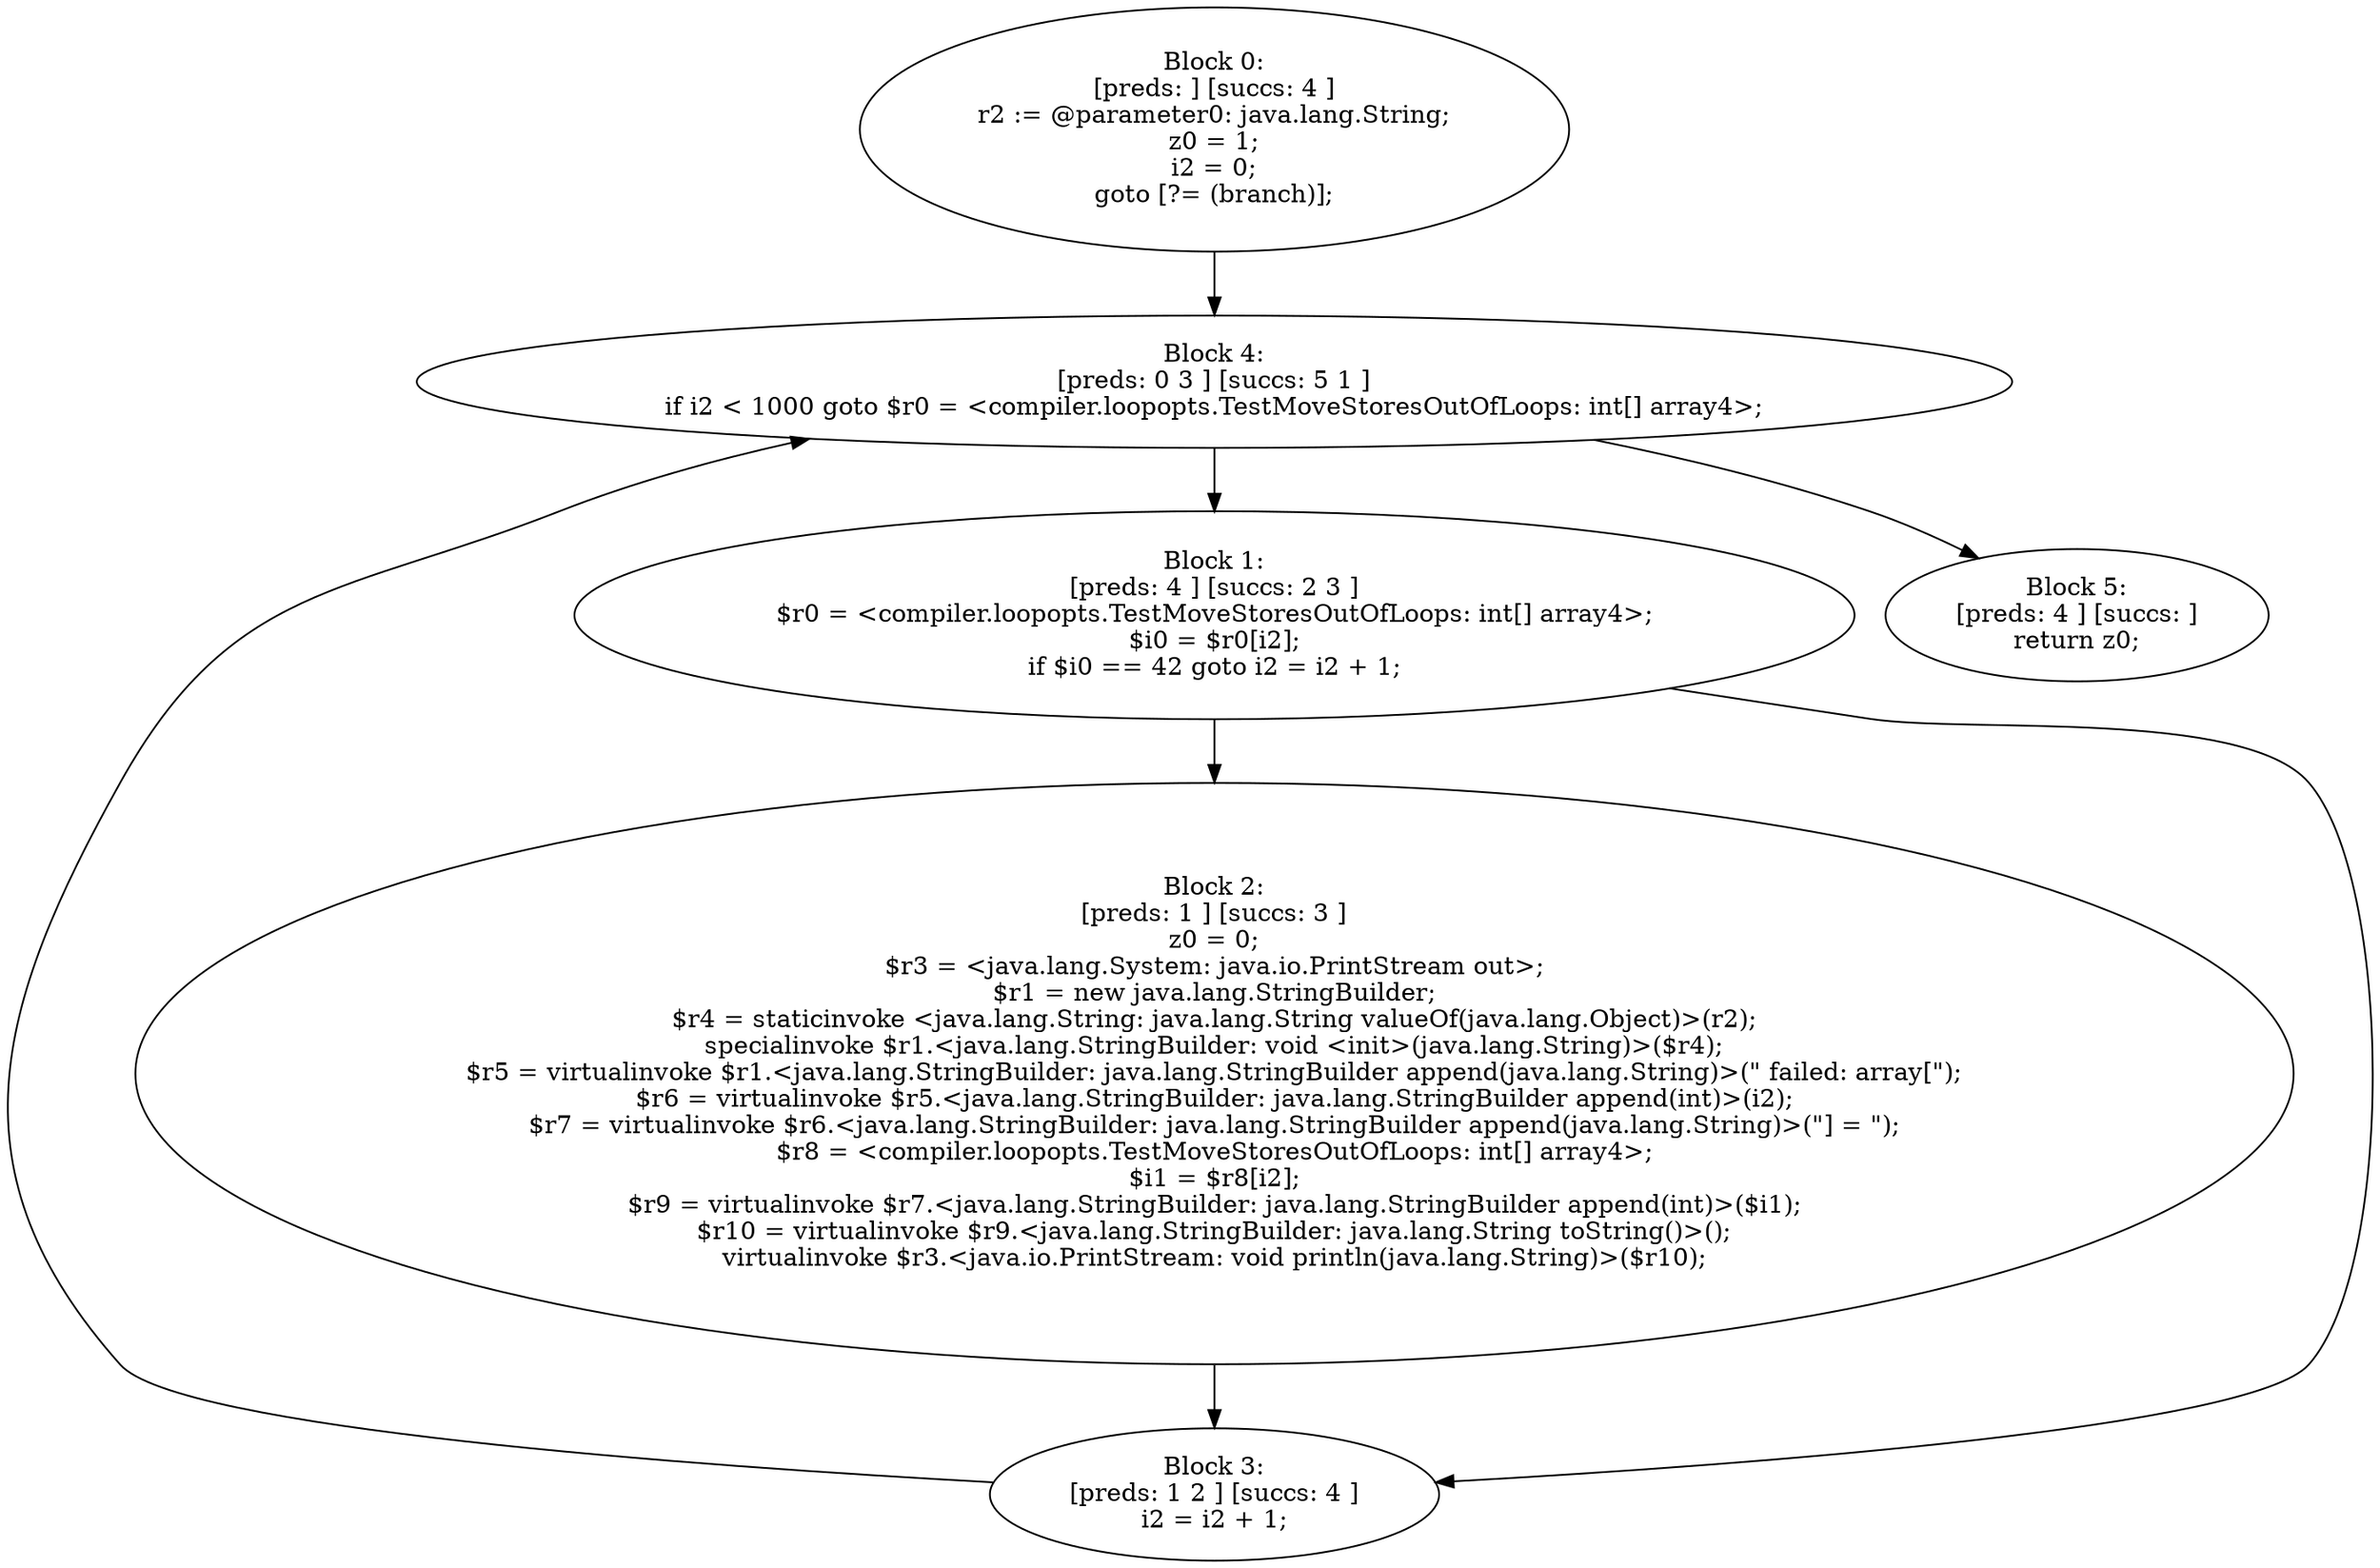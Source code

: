 digraph "unitGraph" {
    "Block 0:
[preds: ] [succs: 4 ]
r2 := @parameter0: java.lang.String;
z0 = 1;
i2 = 0;
goto [?= (branch)];
"
    "Block 1:
[preds: 4 ] [succs: 2 3 ]
$r0 = <compiler.loopopts.TestMoveStoresOutOfLoops: int[] array4>;
$i0 = $r0[i2];
if $i0 == 42 goto i2 = i2 + 1;
"
    "Block 2:
[preds: 1 ] [succs: 3 ]
z0 = 0;
$r3 = <java.lang.System: java.io.PrintStream out>;
$r1 = new java.lang.StringBuilder;
$r4 = staticinvoke <java.lang.String: java.lang.String valueOf(java.lang.Object)>(r2);
specialinvoke $r1.<java.lang.StringBuilder: void <init>(java.lang.String)>($r4);
$r5 = virtualinvoke $r1.<java.lang.StringBuilder: java.lang.StringBuilder append(java.lang.String)>(\" failed: array[\");
$r6 = virtualinvoke $r5.<java.lang.StringBuilder: java.lang.StringBuilder append(int)>(i2);
$r7 = virtualinvoke $r6.<java.lang.StringBuilder: java.lang.StringBuilder append(java.lang.String)>(\"] = \");
$r8 = <compiler.loopopts.TestMoveStoresOutOfLoops: int[] array4>;
$i1 = $r8[i2];
$r9 = virtualinvoke $r7.<java.lang.StringBuilder: java.lang.StringBuilder append(int)>($i1);
$r10 = virtualinvoke $r9.<java.lang.StringBuilder: java.lang.String toString()>();
virtualinvoke $r3.<java.io.PrintStream: void println(java.lang.String)>($r10);
"
    "Block 3:
[preds: 1 2 ] [succs: 4 ]
i2 = i2 + 1;
"
    "Block 4:
[preds: 0 3 ] [succs: 5 1 ]
if i2 < 1000 goto $r0 = <compiler.loopopts.TestMoveStoresOutOfLoops: int[] array4>;
"
    "Block 5:
[preds: 4 ] [succs: ]
return z0;
"
    "Block 0:
[preds: ] [succs: 4 ]
r2 := @parameter0: java.lang.String;
z0 = 1;
i2 = 0;
goto [?= (branch)];
"->"Block 4:
[preds: 0 3 ] [succs: 5 1 ]
if i2 < 1000 goto $r0 = <compiler.loopopts.TestMoveStoresOutOfLoops: int[] array4>;
";
    "Block 1:
[preds: 4 ] [succs: 2 3 ]
$r0 = <compiler.loopopts.TestMoveStoresOutOfLoops: int[] array4>;
$i0 = $r0[i2];
if $i0 == 42 goto i2 = i2 + 1;
"->"Block 2:
[preds: 1 ] [succs: 3 ]
z0 = 0;
$r3 = <java.lang.System: java.io.PrintStream out>;
$r1 = new java.lang.StringBuilder;
$r4 = staticinvoke <java.lang.String: java.lang.String valueOf(java.lang.Object)>(r2);
specialinvoke $r1.<java.lang.StringBuilder: void <init>(java.lang.String)>($r4);
$r5 = virtualinvoke $r1.<java.lang.StringBuilder: java.lang.StringBuilder append(java.lang.String)>(\" failed: array[\");
$r6 = virtualinvoke $r5.<java.lang.StringBuilder: java.lang.StringBuilder append(int)>(i2);
$r7 = virtualinvoke $r6.<java.lang.StringBuilder: java.lang.StringBuilder append(java.lang.String)>(\"] = \");
$r8 = <compiler.loopopts.TestMoveStoresOutOfLoops: int[] array4>;
$i1 = $r8[i2];
$r9 = virtualinvoke $r7.<java.lang.StringBuilder: java.lang.StringBuilder append(int)>($i1);
$r10 = virtualinvoke $r9.<java.lang.StringBuilder: java.lang.String toString()>();
virtualinvoke $r3.<java.io.PrintStream: void println(java.lang.String)>($r10);
";
    "Block 1:
[preds: 4 ] [succs: 2 3 ]
$r0 = <compiler.loopopts.TestMoveStoresOutOfLoops: int[] array4>;
$i0 = $r0[i2];
if $i0 == 42 goto i2 = i2 + 1;
"->"Block 3:
[preds: 1 2 ] [succs: 4 ]
i2 = i2 + 1;
";
    "Block 2:
[preds: 1 ] [succs: 3 ]
z0 = 0;
$r3 = <java.lang.System: java.io.PrintStream out>;
$r1 = new java.lang.StringBuilder;
$r4 = staticinvoke <java.lang.String: java.lang.String valueOf(java.lang.Object)>(r2);
specialinvoke $r1.<java.lang.StringBuilder: void <init>(java.lang.String)>($r4);
$r5 = virtualinvoke $r1.<java.lang.StringBuilder: java.lang.StringBuilder append(java.lang.String)>(\" failed: array[\");
$r6 = virtualinvoke $r5.<java.lang.StringBuilder: java.lang.StringBuilder append(int)>(i2);
$r7 = virtualinvoke $r6.<java.lang.StringBuilder: java.lang.StringBuilder append(java.lang.String)>(\"] = \");
$r8 = <compiler.loopopts.TestMoveStoresOutOfLoops: int[] array4>;
$i1 = $r8[i2];
$r9 = virtualinvoke $r7.<java.lang.StringBuilder: java.lang.StringBuilder append(int)>($i1);
$r10 = virtualinvoke $r9.<java.lang.StringBuilder: java.lang.String toString()>();
virtualinvoke $r3.<java.io.PrintStream: void println(java.lang.String)>($r10);
"->"Block 3:
[preds: 1 2 ] [succs: 4 ]
i2 = i2 + 1;
";
    "Block 3:
[preds: 1 2 ] [succs: 4 ]
i2 = i2 + 1;
"->"Block 4:
[preds: 0 3 ] [succs: 5 1 ]
if i2 < 1000 goto $r0 = <compiler.loopopts.TestMoveStoresOutOfLoops: int[] array4>;
";
    "Block 4:
[preds: 0 3 ] [succs: 5 1 ]
if i2 < 1000 goto $r0 = <compiler.loopopts.TestMoveStoresOutOfLoops: int[] array4>;
"->"Block 5:
[preds: 4 ] [succs: ]
return z0;
";
    "Block 4:
[preds: 0 3 ] [succs: 5 1 ]
if i2 < 1000 goto $r0 = <compiler.loopopts.TestMoveStoresOutOfLoops: int[] array4>;
"->"Block 1:
[preds: 4 ] [succs: 2 3 ]
$r0 = <compiler.loopopts.TestMoveStoresOutOfLoops: int[] array4>;
$i0 = $r0[i2];
if $i0 == 42 goto i2 = i2 + 1;
";
}
